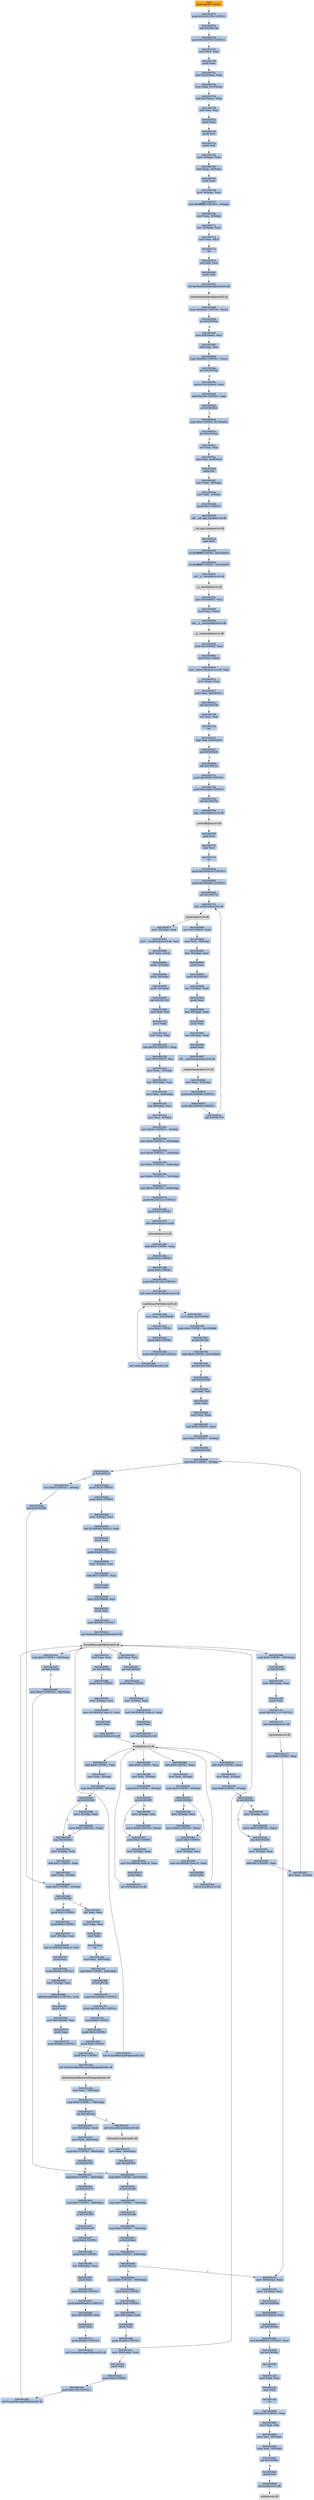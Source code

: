 digraph G {
node[shape=rectangle,style=filled,fillcolor=lightsteelblue,color=lightsteelblue]
bgcolor="transparent"
a0x01003573pushl_0x28UINT8[label="start\npushl $0x28<UINT8>",color="lightgrey",fillcolor="orange"];
a0x01003575pushl_0x1001278UINT32[label="0x01003575\npushl $0x1001278<UINT32>"];
a0x0100357acall_0x01003740[label="0x0100357a\ncall 0x01003740"];
a0x01003740pushl_0x1003792UINT32[label="0x01003740\npushl $0x1003792<UINT32>"];
a0x01003745movl_fs_0_eax[label="0x01003745\nmovl %fs:0, %eax"];
a0x0100374bpushl_eax[label="0x0100374b\npushl %eax"];
a0x0100374cmovl_0x10esp__eax[label="0x0100374c\nmovl 0x10(%esp), %eax"];
a0x01003750movl_ebp_0x10esp_[label="0x01003750\nmovl %ebp, 0x10(%esp)"];
a0x01003754leal_0x10esp__ebp[label="0x01003754\nleal 0x10(%esp), %ebp"];
a0x01003758subl_eax_esp[label="0x01003758\nsubl %eax, %esp"];
a0x0100375apushl_ebx[label="0x0100375a\npushl %ebx"];
a0x0100375bpushl_esi[label="0x0100375b\npushl %esi"];
a0x0100375cpushl_edi[label="0x0100375c\npushl %edi"];
a0x0100375dmovl__8ebp__eax[label="0x0100375d\nmovl -8(%ebp), %eax"];
a0x01003760movl_esp__24ebp_[label="0x01003760\nmovl %esp, -24(%ebp)"];
a0x01003763pushl_eax[label="0x01003763\npushl %eax"];
a0x01003764movl__4ebp__eax[label="0x01003764\nmovl -4(%ebp), %eax"];
a0x01003767movl_0xffffffffUINT32__4ebp_[label="0x01003767\nmovl $0xffffffff<UINT32>, -4(%ebp)"];
a0x0100376emovl_eax__8ebp_[label="0x0100376e\nmovl %eax, -8(%ebp)"];
a0x01003771leal__16ebp__eax[label="0x01003771\nleal -16(%ebp), %eax"];
a0x01003774movl_eax_fs_0[label="0x01003774\nmovl %eax, %fs:0"];
a0x0100377aret[label="0x0100377a\nret"];
a0x0100357fxorl_edi_edi[label="0x0100357f\nxorl %edi, %edi"];
a0x01003581pushl_edi[label="0x01003581\npushl %edi"];
a0x01003582call_GetModuleHandleA_kernel32_dll[label="0x01003582\ncall GetModuleHandleA@kernel32.dll"];
GetModuleHandleA_kernel32_dll[label="GetModuleHandleA@kernel32.dll",color="lightgrey",fillcolor="lightgrey"];
a0x01003588cmpw_0x5a4dUINT16_eax_[label="0x01003588\ncmpw $0x5a4d<UINT16>, (%eax)"];
a0x0100358djne_0x010035ae[label="0x0100358d\njne 0x010035ae"];
a0x0100358fmovl_0x3ceax__ecx[label="0x0100358f\nmovl 0x3c(%eax), %ecx"];
a0x01003592addl_eax_ecx[label="0x01003592\naddl %eax, %ecx"];
a0x01003594cmpl_0x4550UINT32_ecx_[label="0x01003594\ncmpl $0x4550<UINT32>, (%ecx)"];
a0x0100359ajne_0x010035ae[label="0x0100359a\njne 0x010035ae"];
a0x0100359cmovzwl_0x18ecx__eax[label="0x0100359c\nmovzwl 0x18(%ecx), %eax"];
a0x010035a0cmpl_0x10bUINT32_eax[label="0x010035a0\ncmpl $0x10b<UINT32>, %eax"];
a0x010035a5je_0x010035c6[label="0x010035a5\nje 0x010035c6"];
a0x010035c6cmpl_0xeUINT8_0x74ecx_[label="0x010035c6\ncmpl $0xe<UINT8>, 0x74(%ecx)"];
a0x010035cajbe_0x010035ae[label="0x010035ca\njbe 0x010035ae"];
a0x010035ccxorl_eax_eax[label="0x010035cc\nxorl %eax, %eax"];
a0x010035cecmpl_edi_0xe8ecx_[label="0x010035ce\ncmpl %edi, 0xe8(%ecx)"];
a0x010035d4setne_al[label="0x010035d4\nsetne %al"];
a0x010035d7movl_eax__28ebp_[label="0x010035d7\nmovl %eax, -28(%ebp)"];
a0x010035damovl_edi__4ebp_[label="0x010035da\nmovl %edi, -4(%ebp)"];
a0x010035ddpushl_0x1UINT8[label="0x010035dd\npushl $0x1<UINT8>"];
a0x010035dfcall___set_app_type_msvcrt_dll[label="0x010035df\ncall __set_app_type@msvcrt.dll"];
a__set_app_type_msvcrt_dll[label="__set_app_type@msvcrt.dll",color="lightgrey",fillcolor="lightgrey"];
a0x010035e5popl_ecx[label="0x010035e5\npopl %ecx"];
a0x010035e6orl_0xffffffffUINT8_0x01004074[label="0x010035e6\norl $0xffffffff<UINT8>, 0x01004074"];
a0x010035edorl_0xffffffffUINT8_0x01004078[label="0x010035ed\norl $0xffffffff<UINT8>, 0x01004078"];
a0x010035f4call___p__fmode_msvcrt_dll[label="0x010035f4\ncall __p__fmode@msvcrt.dll"];
a__p__fmode_msvcrt_dll[label="__p__fmode@msvcrt.dll",color="lightgrey",fillcolor="lightgrey"];
a0x010035famovl_0x0100402c_ecx[label="0x010035fa\nmovl 0x0100402c, %ecx"];
a0x01003600movl_ecx_eax_[label="0x01003600\nmovl %ecx, (%eax)"];
a0x01003602call___p__commode_msvcrt_dll[label="0x01003602\ncall __p__commode@msvcrt.dll"];
a__p__commode_msvcrt_dll[label="__p__commode@msvcrt.dll",color="lightgrey",fillcolor="lightgrey"];
a0x01003608movl_0x01004028_ecx[label="0x01003608\nmovl 0x01004028, %ecx"];
a0x0100360emovl_ecx_eax_[label="0x0100360e\nmovl %ecx, (%eax)"];
a0x01003610movl__adjust_fdiv_msvcrt_dll_eax[label="0x01003610\nmovl _adjust_fdiv@msvcrt.dll, %eax"];
a0x01003615movl_eax__eax[label="0x01003615\nmovl (%eax), %eax"];
a0x01003617movl_eax_0x0100407c[label="0x01003617\nmovl %eax, 0x0100407c"];
a0x0100361ccall_0x01003738[label="0x0100361c\ncall 0x01003738"];
a0x01003738xorl_eax_eax[label="0x01003738\nxorl %eax, %eax"];
a0x0100373aret[label="0x0100373a\nret"];
a0x01003621cmpl_edi_0x0100401c[label="0x01003621\ncmpl %edi, 0x0100401c"];
a0x01003627jne_0x01003635[label="0x01003627\njne 0x01003635"];
a0x01003635call_0x01003721[label="0x01003635\ncall 0x01003721"];
a0x01003721pushl_0x30000UINT32[label="0x01003721\npushl $0x30000<UINT32>"];
a0x01003726pushl_0x10000UINT32[label="0x01003726\npushl $0x10000<UINT32>"];
a0x0100372bcall_0x0100379e[label="0x0100372b\ncall 0x0100379e"];
a0x0100379ejmp__controlfp_msvcrt_dll[label="0x0100379e\njmp _controlfp@msvcrt.dll"];
a_controlfp_msvcrt_dll[label="_controlfp@msvcrt.dll",color="lightgrey",fillcolor="lightgrey"];
a0x01003730popl_ecx[label="0x01003730\npopl %ecx"];
a0x01003731popl_ecx[label="0x01003731\npopl %ecx"];
a0x01003732ret[label="0x01003732\nret"];
a0x0100363apushl_0x1004010UINT32[label="0x0100363a\npushl $0x1004010<UINT32>"];
a0x0100363fpushl_0x100400cUINT32[label="0x0100363f\npushl $0x100400c<UINT32>"];
a0x01003644call_0x01003716[label="0x01003644\ncall 0x01003716"];
a0x01003716jmp__initterm_msvcrt_dll[label="0x01003716\njmp _initterm@msvcrt.dll"];
a_initterm_msvcrt_dll[label="_initterm@msvcrt.dll",color="lightgrey",fillcolor="lightgrey"];
a0x01003649movl_0x01004024_eax[label="0x01003649\nmovl 0x01004024, %eax"];
a0x0100364emovl_eax__36ebp_[label="0x0100364e\nmovl %eax, -36(%ebp)"];
a0x01003651leal__36ebp__eax[label="0x01003651\nleal -36(%ebp), %eax"];
a0x01003654pushl_eax[label="0x01003654\npushl %eax"];
a0x01003655pushl_0x01004020[label="0x01003655\npushl 0x01004020"];
a0x0100365bleal__32ebp__eax[label="0x0100365b\nleal -32(%ebp), %eax"];
a0x0100365epushl_eax[label="0x0100365e\npushl %eax"];
a0x0100365fleal__40ebp__eax[label="0x0100365f\nleal -40(%ebp), %eax"];
a0x01003662pushl_eax[label="0x01003662\npushl %eax"];
a0x01003663leal__44ebp__eax[label="0x01003663\nleal -44(%ebp), %eax"];
a0x01003666pushl_eax[label="0x01003666\npushl %eax"];
a0x01003667call___wgetmainargs_msvcrt_dll[label="0x01003667\ncall __wgetmainargs@msvcrt.dll"];
a__wgetmainargs_msvcrt_dll[label="__wgetmainargs@msvcrt.dll",color="lightgrey",fillcolor="lightgrey"];
a0x0100366dmovl_eax__52ebp_[label="0x0100366d\nmovl %eax, -52(%ebp)"];
a0x01003670pushl_0x1004008UINT32[label="0x01003670\npushl $0x1004008<UINT32>"];
a0x01003675pushl_0x1004000UINT32[label="0x01003675\npushl $0x1004000<UINT32>"];
a0x0100367acall_0x01003716[label="0x0100367a\ncall 0x01003716"];
a0x0100367fmovl__32ebp__eax[label="0x0100367f\nmovl -32(%ebp), %eax"];
a0x01003682movl___winitenv_msvcrt_dll_ecx[label="0x01003682\nmovl __winitenv@msvcrt.dll, %ecx"];
a0x01003688movl_eax_ecx_[label="0x01003688\nmovl %eax, (%ecx)"];
a0x0100368apushl__32ebp_[label="0x0100368a\npushl -32(%ebp)"];
a0x0100368dpushl__40ebp_[label="0x0100368d\npushl -40(%ebp)"];
a0x01003690pushl__44ebp_[label="0x01003690\npushl -44(%ebp)"];
a0x01003693call_0x01001320[label="0x01003693\ncall 0x01001320"];
a0x01001320movl_edi_edi[label="0x01001320\nmovl %edi, %edi"];
a0x01001322pushl_ebp[label="0x01001322\npushl %ebp"];
a0x01001323movl_esp_ebp[label="0x01001323\nmovl %esp, %ebp"];
a0x01001325subl_0x35cUINT32_esp[label="0x01001325\nsubl $0x35c<UINT32>, %esp"];
a0x0100132bmovl_0x01004018_eax[label="0x0100132b\nmovl 0x01004018, %eax"];
a0x01001330movl_eax__12ebp_[label="0x01001330\nmovl %eax, -12(%ebp)"];
a0x01001333leal__832ebp__eax[label="0x01001333\nleal -832(%ebp), %eax"];
a0x01001339movl_eax__844ebp_[label="0x01001339\nmovl %eax, -844(%ebp)"];
a0x0100133fleal__96ebp__ecx[label="0x0100133f\nleal -96(%ebp), %ecx"];
a0x01001342movl_ecx__8ebp_[label="0x01001342\nmovl %ecx, -8(%ebp)"];
a0x01001345movl_0x4cUINT32__4ebp_[label="0x01001345\nmovl $0x4c<UINT32>, -4(%ebp)"];
a0x0100134cmovl_0x0UINT32__852ebp_[label="0x0100134c\nmovl $0x0<UINT32>, -852(%ebp)"];
a0x01001356movl_0x0UINT32__744ebp_[label="0x01001356\nmovl $0x0<UINT32>, -744(%ebp)"];
a0x01001360movl_0x0UINT32__848ebp_[label="0x01001360\nmovl $0x0<UINT32>, -848(%ebp)"];
a0x0100136amovl_0x0UINT32__740ebp_[label="0x0100136a\nmovl $0x0<UINT32>, -740(%ebp)"];
a0x01001374movl_0x0UINT32__836ebp_[label="0x01001374\nmovl $0x0<UINT32>, -836(%ebp)"];
a0x0100137epushl_0x10011ccUINT32[label="0x0100137e\npushl $0x10011cc<UINT32>"];
a0x01001383pushl_0x0UINT8[label="0x01001383\npushl $0x0<UINT8>"];
a0x01001385call_setlocale_msvcrt_dll[label="0x01001385\ncall setlocale@msvcrt.dll"];
setlocale_msvcrt_dll[label="setlocale@msvcrt.dll",color="lightgrey",fillcolor="lightgrey"];
a0x0100138baddl_0x8UINT8_esp[label="0x0100138b\naddl $0x8<UINT8>, %esp"];
a0x0100138epushl_0x2UINT8[label="0x0100138e\npushl $0x2<UINT8>"];
a0x01001390pushl_0x0UINT8[label="0x01001390\npushl $0x0<UINT8>"];
a0x01001392pushl_0x10011b0UINT32[label="0x01001392\npushl $0x10011b0<UINT32>"];
a0x01001397call_LoadLibraryExW_kernel32_dll[label="0x01001397\ncall LoadLibraryExW@kernel32.dll"];
LoadLibraryExW_kernel32_dll[label="LoadLibraryExW@kernel32.dll",color="lightgrey",fillcolor="lightgrey"];
a0x0100139dmovl_eax_0x01004068[label="0x0100139d\nmovl %eax, 0x01004068"];
a0x010013a2pushl_0x2UINT8[label="0x010013a2\npushl $0x2<UINT8>"];
a0x010013a4pushl_0x0UINT8[label="0x010013a4\npushl $0x0<UINT8>"];
a0x010013a6pushl_0x1001194UINT32[label="0x010013a6\npushl $0x1001194<UINT32>"];
a0x010013abcall_LoadLibraryExW_kernel32_dll[label="0x010013ab\ncall LoadLibraryExW@kernel32.dll"];
a0x010013b1movl_eax_0x01004064[label="0x010013b1\nmovl %eax, 0x01004064"];
a0x010013b6cmpl_0x0UINT8_0x01004068[label="0x010013b6\ncmpl $0x0<UINT8>, 0x01004068"];
a0x010013bdje_0x010013c8[label="0x010013bd\nje 0x010013c8"];
a0x010013bfcmpl_0x0UINT8_0x01004064[label="0x010013bf\ncmpl $0x0<UINT8>, 0x01004064"];
a0x010013c6jne_0x010013d9[label="0x010013c6\njne 0x010013d9"];
a0x010013d9call_0x01003280[label="0x010013d9\ncall 0x01003280"];
a0x01003280movl_edi_edi[label="0x01003280\nmovl %edi, %edi"];
a0x01003282pushl_ebp[label="0x01003282\npushl %ebp"];
a0x01003283movl_esp_ebp[label="0x01003283\nmovl %esp, %ebp"];
a0x01003285subl_0x8UINT8_esp[label="0x01003285\nsubl $0x8<UINT8>, %esp"];
a0x01003288movl_0x0UINT32__4ebp_[label="0x01003288\nmovl $0x0<UINT32>, -4(%ebp)"];
a0x0100328fjmp_0x0100329a[label="0x0100328f\njmp 0x0100329a"];
a0x0100329acmpl_0x8UINT8__4ebp_[label="0x0100329a\ncmpl $0x8<UINT8>, -4(%ebp)"];
a0x0100329eja_0x01003333[label="0x0100329e\nja 0x01003333"];
a0x010032a4pushl_0x0UINT8[label="0x010032a4\npushl $0x0<UINT8>"];
a0x010032a6pushl_0x0UINT8[label="0x010032a6\npushl $0x0<UINT8>"];
a0x010032a8movl__4ebp__ecx[label="0x010032a8\nmovl -4(%ebp), %ecx"];
a0x010032ableal_0x1004040ecx4__edx[label="0x010032ab\nleal 0x1004040(,%ecx,4), %edx"];
a0x010032b2pushl_edx[label="0x010032b2\npushl %edx"];
a0x010032b3pushl_0x400UINT32[label="0x010032b3\npushl $0x400<UINT32>"];
a0x010032b8movl__4ebp__eax[label="0x010032b8\nmovl -4(%ebp), %eax"];
a0x010032bbaddl_0x1UINT8_eax[label="0x010032bb\naddl $0x1<UINT8>, %eax"];
a0x010032bepushl_eax[label="0x010032be\npushl %eax"];
a0x010032bfmovl_0x01004064_ecx[label="0x010032bf\nmovl 0x01004064, %ecx"];
a0x010032c5pushl_ecx[label="0x010032c5\npushl %ecx"];
a0x010032c6pushl_0x900UINT32[label="0x010032c6\npushl $0x900<UINT32>"];
a0x010032cbcall_FormatMessageW_kernel32_dll[label="0x010032cb\ncall FormatMessageW@kernel32.dll"];
FormatMessageW_kernel32_dll[label="FormatMessageW@kernel32.dll",color="lightgrey",fillcolor="lightgrey"];
a0x010032d1testl_eax_eax[label="0x010032d1\ntestl %eax, %eax"];
a0x010032d3jne_0x010032e0[label="0x010032d3\njne 0x010032e0"];
a0x010032e0pushl_0xaUINT8[label="0x010032e0\npushl $0xa<UINT8>"];
a0x010032e2movl__4ebp__edx[label="0x010032e2\nmovl -4(%ebp), %edx"];
a0x010032e5movl_0x1004040edx4__eax[label="0x010032e5\nmovl 0x1004040(,%edx,4), %eax"];
a0x010032ecpushl_eax[label="0x010032ec\npushl %eax"];
a0x010032edcall_wcschr_msvcrt_dll[label="0x010032ed\ncall wcschr@msvcrt.dll"];
wcschr_msvcrt_dll[label="wcschr@msvcrt.dll",color="lightgrey",fillcolor="lightgrey"];
a0x010032f3addl_0x8UINT8_esp[label="0x010032f3\naddl $0x8<UINT8>, %esp"];
a0x010032f6movl_eax__8ebp_[label="0x010032f6\nmovl %eax, -8(%ebp)"];
a0x010032f9cmpl_0x0UINT8__8ebp_[label="0x010032f9\ncmpl $0x0<UINT8>, -8(%ebp)"];
a0x010032fdje_0x01003307[label="0x010032fd\nje 0x01003307"];
a0x010032ffmovl__8ebp__ecx[label="0x010032ff\nmovl -8(%ebp), %ecx"];
a0x01003307pushl_0xdUINT8[label="0x01003307\npushl $0xd<UINT8>"];
a0x01003309movl__4ebp__edx[label="0x01003309\nmovl -4(%ebp), %edx"];
a0x0100330cmovl_0x1004040edx4__eax[label="0x0100330c\nmovl 0x1004040(,%edx,4), %eax"];
a0x01003313pushl_eax[label="0x01003313\npushl %eax"];
a0x01003314call_wcschr_msvcrt_dll[label="0x01003314\ncall wcschr@msvcrt.dll"];
a0x0100331aaddl_0x8UINT8_esp[label="0x0100331a\naddl $0x8<UINT8>, %esp"];
a0x0100331dmovl_eax__8ebp_[label="0x0100331d\nmovl %eax, -8(%ebp)"];
a0x01003320cmpl_0x0UINT8__8ebp_[label="0x01003320\ncmpl $0x0<UINT8>, -8(%ebp)"];
a0x01003324je_0x0100332e[label="0x01003324\nje 0x0100332e"];
a0x0100332ejmp_0x01003291[label="0x0100332e\njmp 0x01003291"];
a0x01003291movl__4ebp__eax[label="0x01003291\nmovl -4(%ebp), %eax"];
a0x01003294addl_0x1UINT8_eax[label="0x01003294\naddl $0x1<UINT8>, %eax"];
a0x01003297movl_eax__4ebp_[label="0x01003297\nmovl %eax, -4(%ebp)"];
a0x01003333movl_0x0UINT32__4ebp_[label="0x01003333\nmovl $0x0<UINT32>, -4(%ebp)"];
a0x0100333ajmp_0x01003345[label="0x0100333a\njmp 0x01003345"];
a0x01003345cmpl_0x3UINT8__4ebp_[label="0x01003345\ncmpl $0x3<UINT8>, -4(%ebp)"];
a0x01003349ja_0x010033dd[label="0x01003349\nja 0x010033dd"];
a0x0100334fpushl_0x0UINT8[label="0x0100334f\npushl $0x0<UINT8>"];
a0x01003351pushl_0x0UINT8[label="0x01003351\npushl $0x0<UINT8>"];
a0x01003353movl__4ebp__eax[label="0x01003353\nmovl -4(%ebp), %eax"];
a0x01003356leal_0x1004030eax4__ecx[label="0x01003356\nleal 0x1004030(,%eax,4), %ecx"];
a0x0100335dpushl_ecx[label="0x0100335d\npushl %ecx"];
a0x0100335epushl_0x400UINT32[label="0x0100335e\npushl $0x400<UINT32>"];
a0x01003363movl__4ebp__edx[label="0x01003363\nmovl -4(%ebp), %edx"];
a0x01003366addl_0x4000ad04UINT32_edx[label="0x01003366\naddl $0x4000ad04<UINT32>, %edx"];
a0x0100336cpushl_edx[label="0x0100336c\npushl %edx"];
a0x0100336dmovl_0x01004068_eax[label="0x0100336d\nmovl 0x01004068, %eax"];
a0x01003372pushl_eax[label="0x01003372\npushl %eax"];
a0x01003373pushl_0x900UINT32[label="0x01003373\npushl $0x900<UINT32>"];
a0x01003378call_FormatMessageW_kernel32_dll[label="0x01003378\ncall FormatMessageW@kernel32.dll"];
a0x0100337etestl_eax_eax[label="0x0100337e\ntestl %eax, %eax"];
a0x01003380jne_0x0100338a[label="0x01003380\njne 0x0100338a"];
a0x0100338apushl_0xaUINT8[label="0x0100338a\npushl $0xa<UINT8>"];
a0x0100338cmovl__4ebp__ecx[label="0x0100338c\nmovl -4(%ebp), %ecx"];
a0x0100338fmovl_0x1004030ecx4__edx[label="0x0100338f\nmovl 0x1004030(,%ecx,4), %edx"];
a0x01003396pushl_edx[label="0x01003396\npushl %edx"];
a0x01003397call_wcschr_msvcrt_dll[label="0x01003397\ncall wcschr@msvcrt.dll"];
a0x0100339daddl_0x8UINT8_esp[label="0x0100339d\naddl $0x8<UINT8>, %esp"];
a0x010033a0movl_eax__8ebp_[label="0x010033a0\nmovl %eax, -8(%ebp)"];
a0x010033a3cmpl_0x0UINT8__8ebp_[label="0x010033a3\ncmpl $0x0<UINT8>, -8(%ebp)"];
a0x010033a7je_0x010033b1[label="0x010033a7\nje 0x010033b1"];
a0x010033b1pushl_0xdUINT8[label="0x010033b1\npushl $0xd<UINT8>"];
a0x010033b3movl__4ebp__ecx[label="0x010033b3\nmovl -4(%ebp), %ecx"];
a0x010033b6movl_0x1004030ecx4__edx[label="0x010033b6\nmovl 0x1004030(,%ecx,4), %edx"];
a0x010033bdpushl_edx[label="0x010033bd\npushl %edx"];
a0x010033becall_wcschr_msvcrt_dll[label="0x010033be\ncall wcschr@msvcrt.dll"];
a0x010033c4addl_0x8UINT8_esp[label="0x010033c4\naddl $0x8<UINT8>, %esp"];
a0x010033c7movl_eax__8ebp_[label="0x010033c7\nmovl %eax, -8(%ebp)"];
a0x010033cacmpl_0x0UINT8__8ebp_[label="0x010033ca\ncmpl $0x0<UINT8>, -8(%ebp)"];
a0x010033ceje_0x010033d8[label="0x010033ce\nje 0x010033d8"];
a0x010033d8jmp_0x0100333c[label="0x010033d8\njmp 0x0100333c"];
a0x0100333cmovl__4ebp__edx[label="0x0100333c\nmovl -4(%ebp), %edx"];
a0x0100333faddl_0x1UINT8_edx[label="0x0100333f\naddl $0x1<UINT8>, %edx"];
a0x01003342movl_edx__4ebp_[label="0x01003342\nmovl %edx, -4(%ebp)"];
a0x010033ddxorl_eax_eax[label="0x010033dd\nxorl %eax, %eax"];
a0x010033dfmovl_ebp_esp[label="0x010033df\nmovl %ebp, %esp"];
a0x010033e1popl_ebp[label="0x010033e1\npopl %ebp"];
a0x010033e2ret[label="0x010033e2\nret"];
a0x010013demovl_eax__840ebp_[label="0x010013de\nmovl %eax, -840(%ebp)"];
a0x010013e4cmpl_0x0UINT8__840ebp_[label="0x010013e4\ncmpl $0x0<UINT8>, -840(%ebp)"];
a0x010013ebje_0x010013f2[label="0x010013eb\nje 0x010013f2"];
a0x010013f2pushl_0x100406cUINT32[label="0x010013f2\npushl $0x100406c<UINT32>"];
a0x010013f7pushl_0x1001184UINT32[label="0x010013f7\npushl $0x1001184<UINT32>"];
a0x010013fcpushl_0x0UINT8[label="0x010013fc\npushl $0x0<UINT8>"];
a0x010013fepushl_0x0UINT8[label="0x010013fe\npushl $0x0<UINT8>"];
a0x01001400pushl_0x0UINT8[label="0x01001400\npushl $0x0<UINT8>"];
a0x01001402pushl_0x1UINT8[label="0x01001402\npushl $0x1<UINT8>"];
a0x01001404call_AuthzInitializeResourceManager_authz_dll[label="0x01001404\ncall AuthzInitializeResourceManager@authz.dll"];
AuthzInitializeResourceManager_authz_dll[label="AuthzInitializeResourceManager@authz.dll",color="lightgrey",fillcolor="lightgrey"];
a0x0100140amovl_eax__748ebp_[label="0x0100140a\nmovl %eax, -748(%ebp)"];
a0x01001410cmpl_0x0UINT8__748ebp_[label="0x01001410\ncmpl $0x0<UINT8>, -748(%ebp)"];
a0x01001417jne_0x0100142a[label="0x01001417\njne 0x0100142a"];
a0x01001419call_GetLastError_kernel32_dll[label="0x01001419\ncall GetLastError@kernel32.dll"];
GetLastError_kernel32_dll[label="GetLastError@kernel32.dll",color="lightgrey",fillcolor="lightgrey"];
a0x0100141fmovl_eax__840ebp_[label="0x0100141f\nmovl %eax, -840(%ebp)"];
a0x01001425jmp_0x01001b53[label="0x01001425\njmp 0x01001b53"];
a0x01001b53cmpl_0x0UINT8_0x0100406c[label="0x01001b53\ncmpl $0x0<UINT8>, 0x0100406c"];
a0x01001b5aje_0x01001b6f[label="0x01001b5a\nje 0x01001b6f"];
a0x01001b6fcmpl_0x0UINT8__740ebp_[label="0x01001b6f\ncmpl $0x0<UINT8>, -740(%ebp)"];
a0x01001b76je_0x01001b8b[label="0x01001b76\nje 0x01001b8b"];
a0x01001b8bcmpl_0x0UINT8__744ebp_[label="0x01001b8b\ncmpl $0x0<UINT8>, -744(%ebp)"];
a0x01001b92je_0x01001ba1[label="0x01001b92\nje 0x01001ba1"];
a0x01001ba1cmpl_0x0UINT8__840ebp_[label="0x01001ba1\ncmpl $0x0<UINT8>, -840(%ebp)"];
a0x01001ba8je_0x01001c1a[label="0x01001ba8\nje 0x01001c1a"];
a0x01001c1amovl__840ebp__eax[label="0x01001c1a\nmovl -840(%ebp), %eax"];
a0x01001c20movl__12ebp__ecx[label="0x01001c20\nmovl -12(%ebp), %ecx"];
a0x01001c23call_0x0100345b[label="0x01001c23\ncall 0x0100345b"];
a0x0100345bcmpl_0x01004018_ecx[label="0x0100345b\ncmpl 0x01004018, %ecx"];
a0x01003461jne_0x0100346c[label="0x01003461\njne 0x0100346c"];
a0x01003463testl_0xffff0000UINT32_ecx[label="0x01003463\ntestl $0xffff0000<UINT32>, %ecx"];
a0x01003469jne_0x0100346c[label="0x01003469\njne 0x0100346c"];
a0x0100346bret[label="0x0100346b\nret"];
a0x01001c28movl_ebp_esp[label="0x01001c28\nmovl %ebp, %esp"];
a0x01001c2apopl_ebp[label="0x01001c2a\npopl %ebp"];
a0x01001c2bret[label="0x01001c2b\nret"];
a0x01003698addl_0x30UINT8_esp[label="0x01003698\naddl $0x30<UINT8>, %esp"];
a0x0100369bmovl_eax_esi[label="0x0100369b\nmovl %eax, %esi"];
a0x0100369dmovl_esi__56ebp_[label="0x0100369d\nmovl %esi, -56(%ebp)"];
a0x010036a0cmpl_edi__28ebp_[label="0x010036a0\ncmpl %edi, -28(%ebp)"];
a0x010036a3jne_0x010036ac[label="0x010036a3\njne 0x010036ac"];
a0x010036a5pushl_esi[label="0x010036a5\npushl %esi"];
a0x010036a6call_exit_msvcrt_dll[label="0x010036a6\ncall exit@msvcrt.dll"];
exit_msvcrt_dll[label="exit@msvcrt.dll",color="lightgrey",fillcolor="lightgrey"];
a0x01003302movw_0x0UINT16_ecx_[label="0x01003302\nmovw $0x0<UINT16>, (%ecx)"];
a0x01003326movl__8ebp__ecx[label="0x01003326\nmovl -8(%ebp), %ecx"];
a0x01003329movw_0x0UINT16_ecx_[label="0x01003329\nmovw $0x0<UINT16>, (%ecx)"];
a0x010033a9movl__8ebp__eax[label="0x010033a9\nmovl -8(%ebp), %eax"];
a0x010033acmovw_0x0UINT16_eax_[label="0x010033ac\nmovw $0x0<UINT16>, (%eax)"];
a0x010033d0movl__8ebp__eax[label="0x010033d0\nmovl -8(%ebp), %eax"];
a0x010033d3movw_0x0UINT16_eax_[label="0x010033d3\nmovw $0x0<UINT16>, (%eax)"];
a0x0100142amovl_0x8ebp__edx[label="0x0100142a\nmovl 0x8(%ebp), %edx"];
a0x0100142dmovl_edx__860ebp_[label="0x0100142d\nmovl %edx, -860(%ebp)"];
a0x01001433cmpl_0x1UINT8__860ebp_[label="0x01001433\ncmpl $0x1<UINT8>, -860(%ebp)"];
a0x0100143aje_0x01001457[label="0x0100143a\nje 0x01001457"];
a0x0100143ccmpl_0x2UINT8__860ebp_[label="0x0100143c\ncmpl $0x2<UINT8>, -860(%ebp)"];
a0x01001443je_0x01001470[label="0x01001443\nje 0x01001470"];
a0x01001445cmpl_0x3UINT8__860ebp_[label="0x01001445\ncmpl $0x3<UINT8>, -860(%ebp)"];
a0x0100144cje_0x010015b7[label="0x0100144c\nje 0x010015b7"];
a0x01001452jmp_0x01001af7[label="0x01001452\njmp 0x01001af7"];
a0x01001af7pushl_0x0UINT8[label="0x01001af7\npushl $0x0<UINT8>"];
a0x01001af9pushl_0x0UINT8[label="0x01001af9\npushl $0x0<UINT8>"];
a0x01001afbleal__836ebp__ecx[label="0x01001afb\nleal -836(%ebp), %ecx"];
a0x01001b01pushl_ecx[label="0x01001b01\npushl %ecx"];
a0x01001b02pushl_0x400UINT32[label="0x01001b02\npushl $0x400<UINT32>"];
a0x01001b07pushl_0x4000ad02UINT32[label="0x01001b07\npushl $0x4000ad02<UINT32>"];
a0x01001b0cmovl_0x01004068_edx[label="0x01001b0c\nmovl 0x01004068, %edx"];
a0x01001b12pushl_edx[label="0x01001b12\npushl %edx"];
a0x01001b13pushl_0x900UINT32[label="0x01001b13\npushl $0x900<UINT32>"];
a0x01001b18call_FormatMessageW_kernel32_dll[label="0x01001b18\ncall FormatMessageW@kernel32.dll"];
a0x01001b1ecmpl_0x0UINT8__836ebp_[label="0x01001b1e\ncmpl $0x0<UINT8>, -836(%ebp)"];
a0x01001b25je_0x01001b49[label="0x01001b25\nje 0x01001b49"];
a0x01001b49movl_0x57UINT32__840ebp_[label="0x01001b49\nmovl $0x57<UINT32>, -840(%ebp)"];
a0x01001baamovl_0x0UINT32__856ebp_[label="0x01001baa\nmovl $0x0<UINT32>, -856(%ebp)"];
a0x01001bb4pushl_0x0UINT8[label="0x01001bb4\npushl $0x0<UINT8>"];
a0x01001bb6pushl_0x0UINT8[label="0x01001bb6\npushl $0x0<UINT8>"];
a0x01001bb8leal__856ebp__edx[label="0x01001bb8\nleal -856(%ebp), %edx"];
a0x01001bbepushl_edx[label="0x01001bbe\npushl %edx"];
a0x01001bbfpushl_0x400UINT32[label="0x01001bbf\npushl $0x400<UINT32>"];
a0x01001bc4movl__840ebp__eax[label="0x01001bc4\nmovl -840(%ebp), %eax"];
a0x01001bcapushl_eax[label="0x01001bca\npushl %eax"];
a0x01001bcbpushl_0x0UINT8[label="0x01001bcb\npushl $0x0<UINT8>"];
a0x01001bcdpushl_0x1100UINT32[label="0x01001bcd\npushl $0x1100<UINT32>"];
a0x01001bd2call_FormatMessageW_kernel32_dll[label="0x01001bd2\ncall FormatMessageW@kernel32.dll"];
a0x01001bd8cmpl_0x0UINT8__856ebp_[label="0x01001bd8\ncmpl $0x0<UINT8>, -856(%ebp)"];
a0x01001bdfje_0x01001c05[label="0x01001bdf\nje 0x01001c05"];
a0x01001c05movl__840ebp__eax[label="0x01001c05\nmovl -840(%ebp), %eax"];
a0x01001c0bpushl_eax[label="0x01001c0b\npushl %eax"];
a0x01001c0cpushl_0x100111cUINT32[label="0x01001c0c\npushl $0x100111c<UINT32>"];
a0x01001c11call_wprintf_msvcrt_dll[label="0x01001c11\ncall wprintf@msvcrt.dll"];
wprintf_msvcrt_dll[label="wprintf@msvcrt.dll",color="lightgrey",fillcolor="lightgrey"];
a0x01001c17addl_0x8UINT8_esp[label="0x01001c17\naddl $0x8<UINT8>, %esp"];
a0x01003573pushl_0x28UINT8 -> a0x01003575pushl_0x1001278UINT32 [color="#000000"];
a0x01003575pushl_0x1001278UINT32 -> a0x0100357acall_0x01003740 [color="#000000"];
a0x0100357acall_0x01003740 -> a0x01003740pushl_0x1003792UINT32 [color="#000000"];
a0x01003740pushl_0x1003792UINT32 -> a0x01003745movl_fs_0_eax [color="#000000"];
a0x01003745movl_fs_0_eax -> a0x0100374bpushl_eax [color="#000000"];
a0x0100374bpushl_eax -> a0x0100374cmovl_0x10esp__eax [color="#000000"];
a0x0100374cmovl_0x10esp__eax -> a0x01003750movl_ebp_0x10esp_ [color="#000000"];
a0x01003750movl_ebp_0x10esp_ -> a0x01003754leal_0x10esp__ebp [color="#000000"];
a0x01003754leal_0x10esp__ebp -> a0x01003758subl_eax_esp [color="#000000"];
a0x01003758subl_eax_esp -> a0x0100375apushl_ebx [color="#000000"];
a0x0100375apushl_ebx -> a0x0100375bpushl_esi [color="#000000"];
a0x0100375bpushl_esi -> a0x0100375cpushl_edi [color="#000000"];
a0x0100375cpushl_edi -> a0x0100375dmovl__8ebp__eax [color="#000000"];
a0x0100375dmovl__8ebp__eax -> a0x01003760movl_esp__24ebp_ [color="#000000"];
a0x01003760movl_esp__24ebp_ -> a0x01003763pushl_eax [color="#000000"];
a0x01003763pushl_eax -> a0x01003764movl__4ebp__eax [color="#000000"];
a0x01003764movl__4ebp__eax -> a0x01003767movl_0xffffffffUINT32__4ebp_ [color="#000000"];
a0x01003767movl_0xffffffffUINT32__4ebp_ -> a0x0100376emovl_eax__8ebp_ [color="#000000"];
a0x0100376emovl_eax__8ebp_ -> a0x01003771leal__16ebp__eax [color="#000000"];
a0x01003771leal__16ebp__eax -> a0x01003774movl_eax_fs_0 [color="#000000"];
a0x01003774movl_eax_fs_0 -> a0x0100377aret [color="#000000"];
a0x0100377aret -> a0x0100357fxorl_edi_edi [color="#000000"];
a0x0100357fxorl_edi_edi -> a0x01003581pushl_edi [color="#000000"];
a0x01003581pushl_edi -> a0x01003582call_GetModuleHandleA_kernel32_dll [color="#000000"];
a0x01003582call_GetModuleHandleA_kernel32_dll -> GetModuleHandleA_kernel32_dll [color="#000000"];
GetModuleHandleA_kernel32_dll -> a0x01003588cmpw_0x5a4dUINT16_eax_ [color="#000000"];
a0x01003588cmpw_0x5a4dUINT16_eax_ -> a0x0100358djne_0x010035ae [color="#000000"];
a0x0100358djne_0x010035ae -> a0x0100358fmovl_0x3ceax__ecx [color="#000000",label="F"];
a0x0100358fmovl_0x3ceax__ecx -> a0x01003592addl_eax_ecx [color="#000000"];
a0x01003592addl_eax_ecx -> a0x01003594cmpl_0x4550UINT32_ecx_ [color="#000000"];
a0x01003594cmpl_0x4550UINT32_ecx_ -> a0x0100359ajne_0x010035ae [color="#000000"];
a0x0100359ajne_0x010035ae -> a0x0100359cmovzwl_0x18ecx__eax [color="#000000",label="F"];
a0x0100359cmovzwl_0x18ecx__eax -> a0x010035a0cmpl_0x10bUINT32_eax [color="#000000"];
a0x010035a0cmpl_0x10bUINT32_eax -> a0x010035a5je_0x010035c6 [color="#000000"];
a0x010035a5je_0x010035c6 -> a0x010035c6cmpl_0xeUINT8_0x74ecx_ [color="#000000",label="T"];
a0x010035c6cmpl_0xeUINT8_0x74ecx_ -> a0x010035cajbe_0x010035ae [color="#000000"];
a0x010035cajbe_0x010035ae -> a0x010035ccxorl_eax_eax [color="#000000",label="F"];
a0x010035ccxorl_eax_eax -> a0x010035cecmpl_edi_0xe8ecx_ [color="#000000"];
a0x010035cecmpl_edi_0xe8ecx_ -> a0x010035d4setne_al [color="#000000"];
a0x010035d4setne_al -> a0x010035d7movl_eax__28ebp_ [color="#000000"];
a0x010035d7movl_eax__28ebp_ -> a0x010035damovl_edi__4ebp_ [color="#000000"];
a0x010035damovl_edi__4ebp_ -> a0x010035ddpushl_0x1UINT8 [color="#000000"];
a0x010035ddpushl_0x1UINT8 -> a0x010035dfcall___set_app_type_msvcrt_dll [color="#000000"];
a0x010035dfcall___set_app_type_msvcrt_dll -> a__set_app_type_msvcrt_dll [color="#000000"];
a__set_app_type_msvcrt_dll -> a0x010035e5popl_ecx [color="#000000"];
a0x010035e5popl_ecx -> a0x010035e6orl_0xffffffffUINT8_0x01004074 [color="#000000"];
a0x010035e6orl_0xffffffffUINT8_0x01004074 -> a0x010035edorl_0xffffffffUINT8_0x01004078 [color="#000000"];
a0x010035edorl_0xffffffffUINT8_0x01004078 -> a0x010035f4call___p__fmode_msvcrt_dll [color="#000000"];
a0x010035f4call___p__fmode_msvcrt_dll -> a__p__fmode_msvcrt_dll [color="#000000"];
a__p__fmode_msvcrt_dll -> a0x010035famovl_0x0100402c_ecx [color="#000000"];
a0x010035famovl_0x0100402c_ecx -> a0x01003600movl_ecx_eax_ [color="#000000"];
a0x01003600movl_ecx_eax_ -> a0x01003602call___p__commode_msvcrt_dll [color="#000000"];
a0x01003602call___p__commode_msvcrt_dll -> a__p__commode_msvcrt_dll [color="#000000"];
a__p__commode_msvcrt_dll -> a0x01003608movl_0x01004028_ecx [color="#000000"];
a0x01003608movl_0x01004028_ecx -> a0x0100360emovl_ecx_eax_ [color="#000000"];
a0x0100360emovl_ecx_eax_ -> a0x01003610movl__adjust_fdiv_msvcrt_dll_eax [color="#000000"];
a0x01003610movl__adjust_fdiv_msvcrt_dll_eax -> a0x01003615movl_eax__eax [color="#000000"];
a0x01003615movl_eax__eax -> a0x01003617movl_eax_0x0100407c [color="#000000"];
a0x01003617movl_eax_0x0100407c -> a0x0100361ccall_0x01003738 [color="#000000"];
a0x0100361ccall_0x01003738 -> a0x01003738xorl_eax_eax [color="#000000"];
a0x01003738xorl_eax_eax -> a0x0100373aret [color="#000000"];
a0x0100373aret -> a0x01003621cmpl_edi_0x0100401c [color="#000000"];
a0x01003621cmpl_edi_0x0100401c -> a0x01003627jne_0x01003635 [color="#000000"];
a0x01003627jne_0x01003635 -> a0x01003635call_0x01003721 [color="#000000",label="T"];
a0x01003635call_0x01003721 -> a0x01003721pushl_0x30000UINT32 [color="#000000"];
a0x01003721pushl_0x30000UINT32 -> a0x01003726pushl_0x10000UINT32 [color="#000000"];
a0x01003726pushl_0x10000UINT32 -> a0x0100372bcall_0x0100379e [color="#000000"];
a0x0100372bcall_0x0100379e -> a0x0100379ejmp__controlfp_msvcrt_dll [color="#000000"];
a0x0100379ejmp__controlfp_msvcrt_dll -> a_controlfp_msvcrt_dll [color="#000000"];
a_controlfp_msvcrt_dll -> a0x01003730popl_ecx [color="#000000"];
a0x01003730popl_ecx -> a0x01003731popl_ecx [color="#000000"];
a0x01003731popl_ecx -> a0x01003732ret [color="#000000"];
a0x01003732ret -> a0x0100363apushl_0x1004010UINT32 [color="#000000"];
a0x0100363apushl_0x1004010UINT32 -> a0x0100363fpushl_0x100400cUINT32 [color="#000000"];
a0x0100363fpushl_0x100400cUINT32 -> a0x01003644call_0x01003716 [color="#000000"];
a0x01003644call_0x01003716 -> a0x01003716jmp__initterm_msvcrt_dll [color="#000000"];
a0x01003716jmp__initterm_msvcrt_dll -> a_initterm_msvcrt_dll [color="#000000"];
a_initterm_msvcrt_dll -> a0x01003649movl_0x01004024_eax [color="#000000"];
a0x01003649movl_0x01004024_eax -> a0x0100364emovl_eax__36ebp_ [color="#000000"];
a0x0100364emovl_eax__36ebp_ -> a0x01003651leal__36ebp__eax [color="#000000"];
a0x01003651leal__36ebp__eax -> a0x01003654pushl_eax [color="#000000"];
a0x01003654pushl_eax -> a0x01003655pushl_0x01004020 [color="#000000"];
a0x01003655pushl_0x01004020 -> a0x0100365bleal__32ebp__eax [color="#000000"];
a0x0100365bleal__32ebp__eax -> a0x0100365epushl_eax [color="#000000"];
a0x0100365epushl_eax -> a0x0100365fleal__40ebp__eax [color="#000000"];
a0x0100365fleal__40ebp__eax -> a0x01003662pushl_eax [color="#000000"];
a0x01003662pushl_eax -> a0x01003663leal__44ebp__eax [color="#000000"];
a0x01003663leal__44ebp__eax -> a0x01003666pushl_eax [color="#000000"];
a0x01003666pushl_eax -> a0x01003667call___wgetmainargs_msvcrt_dll [color="#000000"];
a0x01003667call___wgetmainargs_msvcrt_dll -> a__wgetmainargs_msvcrt_dll [color="#000000"];
a__wgetmainargs_msvcrt_dll -> a0x0100366dmovl_eax__52ebp_ [color="#000000"];
a0x0100366dmovl_eax__52ebp_ -> a0x01003670pushl_0x1004008UINT32 [color="#000000"];
a0x01003670pushl_0x1004008UINT32 -> a0x01003675pushl_0x1004000UINT32 [color="#000000"];
a0x01003675pushl_0x1004000UINT32 -> a0x0100367acall_0x01003716 [color="#000000"];
a0x0100367acall_0x01003716 -> a0x01003716jmp__initterm_msvcrt_dll [color="#000000"];
a_initterm_msvcrt_dll -> a0x0100367fmovl__32ebp__eax [color="#000000"];
a0x0100367fmovl__32ebp__eax -> a0x01003682movl___winitenv_msvcrt_dll_ecx [color="#000000"];
a0x01003682movl___winitenv_msvcrt_dll_ecx -> a0x01003688movl_eax_ecx_ [color="#000000"];
a0x01003688movl_eax_ecx_ -> a0x0100368apushl__32ebp_ [color="#000000"];
a0x0100368apushl__32ebp_ -> a0x0100368dpushl__40ebp_ [color="#000000"];
a0x0100368dpushl__40ebp_ -> a0x01003690pushl__44ebp_ [color="#000000"];
a0x01003690pushl__44ebp_ -> a0x01003693call_0x01001320 [color="#000000"];
a0x01003693call_0x01001320 -> a0x01001320movl_edi_edi [color="#000000"];
a0x01001320movl_edi_edi -> a0x01001322pushl_ebp [color="#000000"];
a0x01001322pushl_ebp -> a0x01001323movl_esp_ebp [color="#000000"];
a0x01001323movl_esp_ebp -> a0x01001325subl_0x35cUINT32_esp [color="#000000"];
a0x01001325subl_0x35cUINT32_esp -> a0x0100132bmovl_0x01004018_eax [color="#000000"];
a0x0100132bmovl_0x01004018_eax -> a0x01001330movl_eax__12ebp_ [color="#000000"];
a0x01001330movl_eax__12ebp_ -> a0x01001333leal__832ebp__eax [color="#000000"];
a0x01001333leal__832ebp__eax -> a0x01001339movl_eax__844ebp_ [color="#000000"];
a0x01001339movl_eax__844ebp_ -> a0x0100133fleal__96ebp__ecx [color="#000000"];
a0x0100133fleal__96ebp__ecx -> a0x01001342movl_ecx__8ebp_ [color="#000000"];
a0x01001342movl_ecx__8ebp_ -> a0x01001345movl_0x4cUINT32__4ebp_ [color="#000000"];
a0x01001345movl_0x4cUINT32__4ebp_ -> a0x0100134cmovl_0x0UINT32__852ebp_ [color="#000000"];
a0x0100134cmovl_0x0UINT32__852ebp_ -> a0x01001356movl_0x0UINT32__744ebp_ [color="#000000"];
a0x01001356movl_0x0UINT32__744ebp_ -> a0x01001360movl_0x0UINT32__848ebp_ [color="#000000"];
a0x01001360movl_0x0UINT32__848ebp_ -> a0x0100136amovl_0x0UINT32__740ebp_ [color="#000000"];
a0x0100136amovl_0x0UINT32__740ebp_ -> a0x01001374movl_0x0UINT32__836ebp_ [color="#000000"];
a0x01001374movl_0x0UINT32__836ebp_ -> a0x0100137epushl_0x10011ccUINT32 [color="#000000"];
a0x0100137epushl_0x10011ccUINT32 -> a0x01001383pushl_0x0UINT8 [color="#000000"];
a0x01001383pushl_0x0UINT8 -> a0x01001385call_setlocale_msvcrt_dll [color="#000000"];
a0x01001385call_setlocale_msvcrt_dll -> setlocale_msvcrt_dll [color="#000000"];
setlocale_msvcrt_dll -> a0x0100138baddl_0x8UINT8_esp [color="#000000"];
a0x0100138baddl_0x8UINT8_esp -> a0x0100138epushl_0x2UINT8 [color="#000000"];
a0x0100138epushl_0x2UINT8 -> a0x01001390pushl_0x0UINT8 [color="#000000"];
a0x01001390pushl_0x0UINT8 -> a0x01001392pushl_0x10011b0UINT32 [color="#000000"];
a0x01001392pushl_0x10011b0UINT32 -> a0x01001397call_LoadLibraryExW_kernel32_dll [color="#000000"];
a0x01001397call_LoadLibraryExW_kernel32_dll -> LoadLibraryExW_kernel32_dll [color="#000000"];
LoadLibraryExW_kernel32_dll -> a0x0100139dmovl_eax_0x01004068 [color="#000000"];
a0x0100139dmovl_eax_0x01004068 -> a0x010013a2pushl_0x2UINT8 [color="#000000"];
a0x010013a2pushl_0x2UINT8 -> a0x010013a4pushl_0x0UINT8 [color="#000000"];
a0x010013a4pushl_0x0UINT8 -> a0x010013a6pushl_0x1001194UINT32 [color="#000000"];
a0x010013a6pushl_0x1001194UINT32 -> a0x010013abcall_LoadLibraryExW_kernel32_dll [color="#000000"];
a0x010013abcall_LoadLibraryExW_kernel32_dll -> LoadLibraryExW_kernel32_dll [color="#000000"];
LoadLibraryExW_kernel32_dll -> a0x010013b1movl_eax_0x01004064 [color="#000000"];
a0x010013b1movl_eax_0x01004064 -> a0x010013b6cmpl_0x0UINT8_0x01004068 [color="#000000"];
a0x010013b6cmpl_0x0UINT8_0x01004068 -> a0x010013bdje_0x010013c8 [color="#000000"];
a0x010013bdje_0x010013c8 -> a0x010013bfcmpl_0x0UINT8_0x01004064 [color="#000000",label="F"];
a0x010013bfcmpl_0x0UINT8_0x01004064 -> a0x010013c6jne_0x010013d9 [color="#000000"];
a0x010013c6jne_0x010013d9 -> a0x010013d9call_0x01003280 [color="#000000",label="T"];
a0x010013d9call_0x01003280 -> a0x01003280movl_edi_edi [color="#000000"];
a0x01003280movl_edi_edi -> a0x01003282pushl_ebp [color="#000000"];
a0x01003282pushl_ebp -> a0x01003283movl_esp_ebp [color="#000000"];
a0x01003283movl_esp_ebp -> a0x01003285subl_0x8UINT8_esp [color="#000000"];
a0x01003285subl_0x8UINT8_esp -> a0x01003288movl_0x0UINT32__4ebp_ [color="#000000"];
a0x01003288movl_0x0UINT32__4ebp_ -> a0x0100328fjmp_0x0100329a [color="#000000"];
a0x0100328fjmp_0x0100329a -> a0x0100329acmpl_0x8UINT8__4ebp_ [color="#000000"];
a0x0100329acmpl_0x8UINT8__4ebp_ -> a0x0100329eja_0x01003333 [color="#000000"];
a0x0100329eja_0x01003333 -> a0x010032a4pushl_0x0UINT8 [color="#000000",label="F"];
a0x010032a4pushl_0x0UINT8 -> a0x010032a6pushl_0x0UINT8 [color="#000000"];
a0x010032a6pushl_0x0UINT8 -> a0x010032a8movl__4ebp__ecx [color="#000000"];
a0x010032a8movl__4ebp__ecx -> a0x010032ableal_0x1004040ecx4__edx [color="#000000"];
a0x010032ableal_0x1004040ecx4__edx -> a0x010032b2pushl_edx [color="#000000"];
a0x010032b2pushl_edx -> a0x010032b3pushl_0x400UINT32 [color="#000000"];
a0x010032b3pushl_0x400UINT32 -> a0x010032b8movl__4ebp__eax [color="#000000"];
a0x010032b8movl__4ebp__eax -> a0x010032bbaddl_0x1UINT8_eax [color="#000000"];
a0x010032bbaddl_0x1UINT8_eax -> a0x010032bepushl_eax [color="#000000"];
a0x010032bepushl_eax -> a0x010032bfmovl_0x01004064_ecx [color="#000000"];
a0x010032bfmovl_0x01004064_ecx -> a0x010032c5pushl_ecx [color="#000000"];
a0x010032c5pushl_ecx -> a0x010032c6pushl_0x900UINT32 [color="#000000"];
a0x010032c6pushl_0x900UINT32 -> a0x010032cbcall_FormatMessageW_kernel32_dll [color="#000000"];
a0x010032cbcall_FormatMessageW_kernel32_dll -> FormatMessageW_kernel32_dll [color="#000000"];
FormatMessageW_kernel32_dll -> a0x010032d1testl_eax_eax [color="#000000"];
a0x010032d1testl_eax_eax -> a0x010032d3jne_0x010032e0 [color="#000000"];
a0x010032d3jne_0x010032e0 -> a0x010032e0pushl_0xaUINT8 [color="#000000",label="T"];
a0x010032e0pushl_0xaUINT8 -> a0x010032e2movl__4ebp__edx [color="#000000"];
a0x010032e2movl__4ebp__edx -> a0x010032e5movl_0x1004040edx4__eax [color="#000000"];
a0x010032e5movl_0x1004040edx4__eax -> a0x010032ecpushl_eax [color="#000000"];
a0x010032ecpushl_eax -> a0x010032edcall_wcschr_msvcrt_dll [color="#000000"];
a0x010032edcall_wcschr_msvcrt_dll -> wcschr_msvcrt_dll [color="#000000"];
wcschr_msvcrt_dll -> a0x010032f3addl_0x8UINT8_esp [color="#000000"];
a0x010032f3addl_0x8UINT8_esp -> a0x010032f6movl_eax__8ebp_ [color="#000000"];
a0x010032f6movl_eax__8ebp_ -> a0x010032f9cmpl_0x0UINT8__8ebp_ [color="#000000"];
a0x010032f9cmpl_0x0UINT8__8ebp_ -> a0x010032fdje_0x01003307 [color="#000000"];
a0x010032fdje_0x01003307 -> a0x010032ffmovl__8ebp__ecx [color="#000000",label="F"];
a0x010032fdje_0x01003307 -> a0x01003307pushl_0xdUINT8 [color="#000000",label="T"];
a0x01003307pushl_0xdUINT8 -> a0x01003309movl__4ebp__edx [color="#000000"];
a0x01003309movl__4ebp__edx -> a0x0100330cmovl_0x1004040edx4__eax [color="#000000"];
a0x0100330cmovl_0x1004040edx4__eax -> a0x01003313pushl_eax [color="#000000"];
a0x01003313pushl_eax -> a0x01003314call_wcschr_msvcrt_dll [color="#000000"];
a0x01003314call_wcschr_msvcrt_dll -> wcschr_msvcrt_dll [color="#000000"];
wcschr_msvcrt_dll -> a0x0100331aaddl_0x8UINT8_esp [color="#000000"];
a0x0100331aaddl_0x8UINT8_esp -> a0x0100331dmovl_eax__8ebp_ [color="#000000"];
a0x0100331dmovl_eax__8ebp_ -> a0x01003320cmpl_0x0UINT8__8ebp_ [color="#000000"];
a0x01003320cmpl_0x0UINT8__8ebp_ -> a0x01003324je_0x0100332e [color="#000000"];
a0x01003324je_0x0100332e -> a0x0100332ejmp_0x01003291 [color="#000000",label="T"];
a0x0100332ejmp_0x01003291 -> a0x01003291movl__4ebp__eax [color="#000000"];
a0x01003291movl__4ebp__eax -> a0x01003294addl_0x1UINT8_eax [color="#000000"];
a0x01003294addl_0x1UINT8_eax -> a0x01003297movl_eax__4ebp_ [color="#000000"];
a0x01003297movl_eax__4ebp_ -> a0x0100329acmpl_0x8UINT8__4ebp_ [color="#000000"];
a0x0100329eja_0x01003333 -> a0x01003333movl_0x0UINT32__4ebp_ [color="#000000",label="T"];
a0x01003333movl_0x0UINT32__4ebp_ -> a0x0100333ajmp_0x01003345 [color="#000000"];
a0x0100333ajmp_0x01003345 -> a0x01003345cmpl_0x3UINT8__4ebp_ [color="#000000"];
a0x01003345cmpl_0x3UINT8__4ebp_ -> a0x01003349ja_0x010033dd [color="#000000"];
a0x01003349ja_0x010033dd -> a0x0100334fpushl_0x0UINT8 [color="#000000",label="F"];
a0x0100334fpushl_0x0UINT8 -> a0x01003351pushl_0x0UINT8 [color="#000000"];
a0x01003351pushl_0x0UINT8 -> a0x01003353movl__4ebp__eax [color="#000000"];
a0x01003353movl__4ebp__eax -> a0x01003356leal_0x1004030eax4__ecx [color="#000000"];
a0x01003356leal_0x1004030eax4__ecx -> a0x0100335dpushl_ecx [color="#000000"];
a0x0100335dpushl_ecx -> a0x0100335epushl_0x400UINT32 [color="#000000"];
a0x0100335epushl_0x400UINT32 -> a0x01003363movl__4ebp__edx [color="#000000"];
a0x01003363movl__4ebp__edx -> a0x01003366addl_0x4000ad04UINT32_edx [color="#000000"];
a0x01003366addl_0x4000ad04UINT32_edx -> a0x0100336cpushl_edx [color="#000000"];
a0x0100336cpushl_edx -> a0x0100336dmovl_0x01004068_eax [color="#000000"];
a0x0100336dmovl_0x01004068_eax -> a0x01003372pushl_eax [color="#000000"];
a0x01003372pushl_eax -> a0x01003373pushl_0x900UINT32 [color="#000000"];
a0x01003373pushl_0x900UINT32 -> a0x01003378call_FormatMessageW_kernel32_dll [color="#000000"];
a0x01003378call_FormatMessageW_kernel32_dll -> FormatMessageW_kernel32_dll [color="#000000"];
FormatMessageW_kernel32_dll -> a0x0100337etestl_eax_eax [color="#000000"];
a0x0100337etestl_eax_eax -> a0x01003380jne_0x0100338a [color="#000000"];
a0x01003380jne_0x0100338a -> a0x0100338apushl_0xaUINT8 [color="#000000",label="T"];
a0x0100338apushl_0xaUINT8 -> a0x0100338cmovl__4ebp__ecx [color="#000000"];
a0x0100338cmovl__4ebp__ecx -> a0x0100338fmovl_0x1004030ecx4__edx [color="#000000"];
a0x0100338fmovl_0x1004030ecx4__edx -> a0x01003396pushl_edx [color="#000000"];
a0x01003396pushl_edx -> a0x01003397call_wcschr_msvcrt_dll [color="#000000"];
a0x01003397call_wcschr_msvcrt_dll -> wcschr_msvcrt_dll [color="#000000"];
wcschr_msvcrt_dll -> a0x0100339daddl_0x8UINT8_esp [color="#000000"];
a0x0100339daddl_0x8UINT8_esp -> a0x010033a0movl_eax__8ebp_ [color="#000000"];
a0x010033a0movl_eax__8ebp_ -> a0x010033a3cmpl_0x0UINT8__8ebp_ [color="#000000"];
a0x010033a3cmpl_0x0UINT8__8ebp_ -> a0x010033a7je_0x010033b1 [color="#000000"];
a0x010033a7je_0x010033b1 -> a0x010033b1pushl_0xdUINT8 [color="#000000",label="T"];
a0x010033b1pushl_0xdUINT8 -> a0x010033b3movl__4ebp__ecx [color="#000000"];
a0x010033b3movl__4ebp__ecx -> a0x010033b6movl_0x1004030ecx4__edx [color="#000000"];
a0x010033b6movl_0x1004030ecx4__edx -> a0x010033bdpushl_edx [color="#000000"];
a0x010033bdpushl_edx -> a0x010033becall_wcschr_msvcrt_dll [color="#000000"];
a0x010033becall_wcschr_msvcrt_dll -> wcschr_msvcrt_dll [color="#000000"];
wcschr_msvcrt_dll -> a0x010033c4addl_0x8UINT8_esp [color="#000000"];
a0x010033c4addl_0x8UINT8_esp -> a0x010033c7movl_eax__8ebp_ [color="#000000"];
a0x010033c7movl_eax__8ebp_ -> a0x010033cacmpl_0x0UINT8__8ebp_ [color="#000000"];
a0x010033cacmpl_0x0UINT8__8ebp_ -> a0x010033ceje_0x010033d8 [color="#000000"];
a0x010033ceje_0x010033d8 -> a0x010033d8jmp_0x0100333c [color="#000000",label="T"];
a0x010033d8jmp_0x0100333c -> a0x0100333cmovl__4ebp__edx [color="#000000"];
a0x0100333cmovl__4ebp__edx -> a0x0100333faddl_0x1UINT8_edx [color="#000000"];
a0x0100333faddl_0x1UINT8_edx -> a0x01003342movl_edx__4ebp_ [color="#000000"];
a0x01003342movl_edx__4ebp_ -> a0x01003345cmpl_0x3UINT8__4ebp_ [color="#000000"];
a0x01003349ja_0x010033dd -> a0x010033ddxorl_eax_eax [color="#000000",label="T"];
a0x010033ddxorl_eax_eax -> a0x010033dfmovl_ebp_esp [color="#000000"];
a0x010033dfmovl_ebp_esp -> a0x010033e1popl_ebp [color="#000000"];
a0x010033e1popl_ebp -> a0x010033e2ret [color="#000000"];
a0x010033e2ret -> a0x010013demovl_eax__840ebp_ [color="#000000"];
a0x010013demovl_eax__840ebp_ -> a0x010013e4cmpl_0x0UINT8__840ebp_ [color="#000000"];
a0x010013e4cmpl_0x0UINT8__840ebp_ -> a0x010013ebje_0x010013f2 [color="#000000"];
a0x010013ebje_0x010013f2 -> a0x010013f2pushl_0x100406cUINT32 [color="#000000",label="T"];
a0x010013f2pushl_0x100406cUINT32 -> a0x010013f7pushl_0x1001184UINT32 [color="#000000"];
a0x010013f7pushl_0x1001184UINT32 -> a0x010013fcpushl_0x0UINT8 [color="#000000"];
a0x010013fcpushl_0x0UINT8 -> a0x010013fepushl_0x0UINT8 [color="#000000"];
a0x010013fepushl_0x0UINT8 -> a0x01001400pushl_0x0UINT8 [color="#000000"];
a0x01001400pushl_0x0UINT8 -> a0x01001402pushl_0x1UINT8 [color="#000000"];
a0x01001402pushl_0x1UINT8 -> a0x01001404call_AuthzInitializeResourceManager_authz_dll [color="#000000"];
a0x01001404call_AuthzInitializeResourceManager_authz_dll -> AuthzInitializeResourceManager_authz_dll [color="#000000"];
AuthzInitializeResourceManager_authz_dll -> a0x0100140amovl_eax__748ebp_ [color="#000000"];
a0x0100140amovl_eax__748ebp_ -> a0x01001410cmpl_0x0UINT8__748ebp_ [color="#000000"];
a0x01001410cmpl_0x0UINT8__748ebp_ -> a0x01001417jne_0x0100142a [color="#000000"];
a0x01001417jne_0x0100142a -> a0x01001419call_GetLastError_kernel32_dll [color="#000000",label="F"];
a0x01001419call_GetLastError_kernel32_dll -> GetLastError_kernel32_dll [color="#000000"];
GetLastError_kernel32_dll -> a0x0100141fmovl_eax__840ebp_ [color="#000000"];
a0x0100141fmovl_eax__840ebp_ -> a0x01001425jmp_0x01001b53 [color="#000000"];
a0x01001425jmp_0x01001b53 -> a0x01001b53cmpl_0x0UINT8_0x0100406c [color="#000000"];
a0x01001b53cmpl_0x0UINT8_0x0100406c -> a0x01001b5aje_0x01001b6f [color="#000000"];
a0x01001b5aje_0x01001b6f -> a0x01001b6fcmpl_0x0UINT8__740ebp_ [color="#000000",label="T"];
a0x01001b6fcmpl_0x0UINT8__740ebp_ -> a0x01001b76je_0x01001b8b [color="#000000"];
a0x01001b76je_0x01001b8b -> a0x01001b8bcmpl_0x0UINT8__744ebp_ [color="#000000",label="T"];
a0x01001b8bcmpl_0x0UINT8__744ebp_ -> a0x01001b92je_0x01001ba1 [color="#000000"];
a0x01001b92je_0x01001ba1 -> a0x01001ba1cmpl_0x0UINT8__840ebp_ [color="#000000",label="T"];
a0x01001ba1cmpl_0x0UINT8__840ebp_ -> a0x01001ba8je_0x01001c1a [color="#000000"];
a0x01001ba8je_0x01001c1a -> a0x01001c1amovl__840ebp__eax [color="#000000",label="T"];
a0x01001c1amovl__840ebp__eax -> a0x01001c20movl__12ebp__ecx [color="#000000"];
a0x01001c20movl__12ebp__ecx -> a0x01001c23call_0x0100345b [color="#000000"];
a0x01001c23call_0x0100345b -> a0x0100345bcmpl_0x01004018_ecx [color="#000000"];
a0x0100345bcmpl_0x01004018_ecx -> a0x01003461jne_0x0100346c [color="#000000"];
a0x01003461jne_0x0100346c -> a0x01003463testl_0xffff0000UINT32_ecx [color="#000000",label="F"];
a0x01003463testl_0xffff0000UINT32_ecx -> a0x01003469jne_0x0100346c [color="#000000"];
a0x01003469jne_0x0100346c -> a0x0100346bret [color="#000000",label="F"];
a0x0100346bret -> a0x01001c28movl_ebp_esp [color="#000000"];
a0x01001c28movl_ebp_esp -> a0x01001c2apopl_ebp [color="#000000"];
a0x01001c2apopl_ebp -> a0x01001c2bret [color="#000000"];
a0x01001c2bret -> a0x01003698addl_0x30UINT8_esp [color="#000000"];
a0x01003698addl_0x30UINT8_esp -> a0x0100369bmovl_eax_esi [color="#000000"];
a0x0100369bmovl_eax_esi -> a0x0100369dmovl_esi__56ebp_ [color="#000000"];
a0x0100369dmovl_esi__56ebp_ -> a0x010036a0cmpl_edi__28ebp_ [color="#000000"];
a0x010036a0cmpl_edi__28ebp_ -> a0x010036a3jne_0x010036ac [color="#000000"];
a0x010036a3jne_0x010036ac -> a0x010036a5pushl_esi [color="#000000",label="F"];
a0x010036a5pushl_esi -> a0x010036a6call_exit_msvcrt_dll [color="#000000"];
a0x010036a6call_exit_msvcrt_dll -> exit_msvcrt_dll [color="#000000"];
a0x010032ffmovl__8ebp__ecx -> a0x01003302movw_0x0UINT16_ecx_ [color="#000000"];
a0x01003302movw_0x0UINT16_ecx_ -> a0x01003307pushl_0xdUINT8 [color="#000000"];
a0x01003324je_0x0100332e -> a0x01003326movl__8ebp__ecx [color="#000000",label="F"];
a0x01003326movl__8ebp__ecx -> a0x01003329movw_0x0UINT16_ecx_ [color="#000000"];
a0x01003329movw_0x0UINT16_ecx_ -> a0x0100332ejmp_0x01003291 [color="#000000"];
a0x010033a7je_0x010033b1 -> a0x010033a9movl__8ebp__eax [color="#000000",label="F"];
a0x010033a9movl__8ebp__eax -> a0x010033acmovw_0x0UINT16_eax_ [color="#000000"];
a0x010033acmovw_0x0UINT16_eax_ -> a0x010033b1pushl_0xdUINT8 [color="#000000"];
a0x010033ceje_0x010033d8 -> a0x010033d0movl__8ebp__eax [color="#000000",label="F"];
a0x010033d0movl__8ebp__eax -> a0x010033d3movw_0x0UINT16_eax_ [color="#000000"];
a0x010033d3movw_0x0UINT16_eax_ -> a0x010033d8jmp_0x0100333c [color="#000000"];
a0x01001417jne_0x0100142a -> a0x0100142amovl_0x8ebp__edx [color="#000000",label="T"];
a0x0100142amovl_0x8ebp__edx -> a0x0100142dmovl_edx__860ebp_ [color="#000000"];
a0x0100142dmovl_edx__860ebp_ -> a0x01001433cmpl_0x1UINT8__860ebp_ [color="#000000"];
a0x01001433cmpl_0x1UINT8__860ebp_ -> a0x0100143aje_0x01001457 [color="#000000"];
a0x0100143aje_0x01001457 -> a0x0100143ccmpl_0x2UINT8__860ebp_ [color="#000000",label="F"];
a0x0100143ccmpl_0x2UINT8__860ebp_ -> a0x01001443je_0x01001470 [color="#000000"];
a0x01001443je_0x01001470 -> a0x01001445cmpl_0x3UINT8__860ebp_ [color="#000000",label="F"];
a0x01001445cmpl_0x3UINT8__860ebp_ -> a0x0100144cje_0x010015b7 [color="#000000"];
a0x0100144cje_0x010015b7 -> a0x01001452jmp_0x01001af7 [color="#000000",label="F"];
a0x01001452jmp_0x01001af7 -> a0x01001af7pushl_0x0UINT8 [color="#000000"];
a0x01001af7pushl_0x0UINT8 -> a0x01001af9pushl_0x0UINT8 [color="#000000"];
a0x01001af9pushl_0x0UINT8 -> a0x01001afbleal__836ebp__ecx [color="#000000"];
a0x01001afbleal__836ebp__ecx -> a0x01001b01pushl_ecx [color="#000000"];
a0x01001b01pushl_ecx -> a0x01001b02pushl_0x400UINT32 [color="#000000"];
a0x01001b02pushl_0x400UINT32 -> a0x01001b07pushl_0x4000ad02UINT32 [color="#000000"];
a0x01001b07pushl_0x4000ad02UINT32 -> a0x01001b0cmovl_0x01004068_edx [color="#000000"];
a0x01001b0cmovl_0x01004068_edx -> a0x01001b12pushl_edx [color="#000000"];
a0x01001b12pushl_edx -> a0x01001b13pushl_0x900UINT32 [color="#000000"];
a0x01001b13pushl_0x900UINT32 -> a0x01001b18call_FormatMessageW_kernel32_dll [color="#000000"];
a0x01001b18call_FormatMessageW_kernel32_dll -> FormatMessageW_kernel32_dll [color="#000000"];
FormatMessageW_kernel32_dll -> a0x01001b1ecmpl_0x0UINT8__836ebp_ [color="#000000"];
a0x01001b1ecmpl_0x0UINT8__836ebp_ -> a0x01001b25je_0x01001b49 [color="#000000"];
a0x01001b25je_0x01001b49 -> a0x01001b49movl_0x57UINT32__840ebp_ [color="#000000",label="T"];
a0x01001b49movl_0x57UINT32__840ebp_ -> a0x01001b53cmpl_0x0UINT8_0x0100406c [color="#000000"];
a0x01001ba8je_0x01001c1a -> a0x01001baamovl_0x0UINT32__856ebp_ [color="#000000",label="F"];
a0x01001baamovl_0x0UINT32__856ebp_ -> a0x01001bb4pushl_0x0UINT8 [color="#000000"];
a0x01001bb4pushl_0x0UINT8 -> a0x01001bb6pushl_0x0UINT8 [color="#000000"];
a0x01001bb6pushl_0x0UINT8 -> a0x01001bb8leal__856ebp__edx [color="#000000"];
a0x01001bb8leal__856ebp__edx -> a0x01001bbepushl_edx [color="#000000"];
a0x01001bbepushl_edx -> a0x01001bbfpushl_0x400UINT32 [color="#000000"];
a0x01001bbfpushl_0x400UINT32 -> a0x01001bc4movl__840ebp__eax [color="#000000"];
a0x01001bc4movl__840ebp__eax -> a0x01001bcapushl_eax [color="#000000"];
a0x01001bcapushl_eax -> a0x01001bcbpushl_0x0UINT8 [color="#000000"];
a0x01001bcbpushl_0x0UINT8 -> a0x01001bcdpushl_0x1100UINT32 [color="#000000"];
a0x01001bcdpushl_0x1100UINT32 -> a0x01001bd2call_FormatMessageW_kernel32_dll [color="#000000"];
a0x01001bd2call_FormatMessageW_kernel32_dll -> FormatMessageW_kernel32_dll [color="#000000"];
FormatMessageW_kernel32_dll -> a0x01001bd8cmpl_0x0UINT8__856ebp_ [color="#000000"];
a0x01001bd8cmpl_0x0UINT8__856ebp_ -> a0x01001bdfje_0x01001c05 [color="#000000"];
a0x01001bdfje_0x01001c05 -> a0x01001c05movl__840ebp__eax [color="#000000",label="T"];
a0x01001c05movl__840ebp__eax -> a0x01001c0bpushl_eax [color="#000000"];
a0x01001c0bpushl_eax -> a0x01001c0cpushl_0x100111cUINT32 [color="#000000"];
a0x01001c0cpushl_0x100111cUINT32 -> a0x01001c11call_wprintf_msvcrt_dll [color="#000000"];
a0x01001c11call_wprintf_msvcrt_dll -> wprintf_msvcrt_dll [color="#000000"];
wprintf_msvcrt_dll -> a0x01001c17addl_0x8UINT8_esp [color="#000000"];
a0x01001c17addl_0x8UINT8_esp -> a0x01001c1amovl__840ebp__eax [color="#000000"];
}
